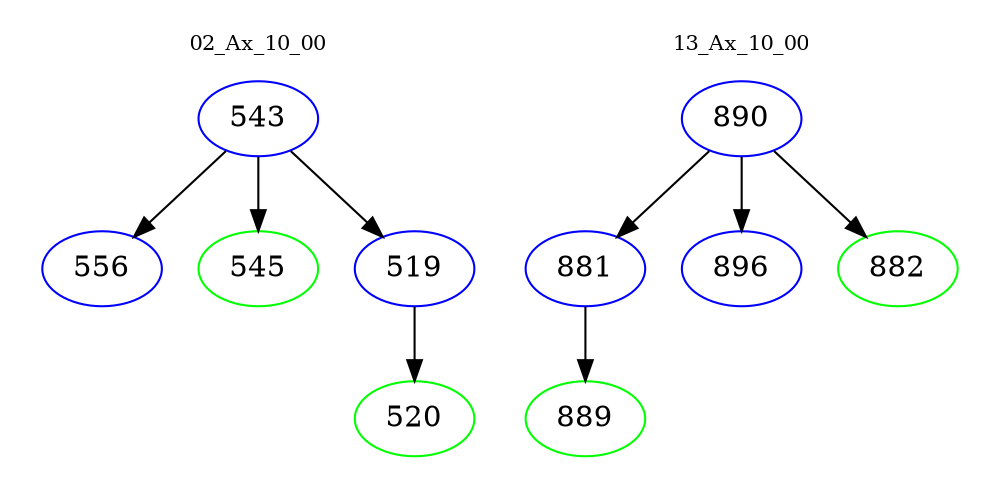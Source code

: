 digraph{
subgraph cluster_0 {
color = white
label = "02_Ax_10_00";
fontsize=10;
T0_543 [label="543", color="blue"]
T0_543 -> T0_556 [color="black"]
T0_556 [label="556", color="blue"]
T0_543 -> T0_545 [color="black"]
T0_545 [label="545", color="green"]
T0_543 -> T0_519 [color="black"]
T0_519 [label="519", color="blue"]
T0_519 -> T0_520 [color="black"]
T0_520 [label="520", color="green"]
}
subgraph cluster_1 {
color = white
label = "13_Ax_10_00";
fontsize=10;
T1_890 [label="890", color="blue"]
T1_890 -> T1_881 [color="black"]
T1_881 [label="881", color="blue"]
T1_881 -> T1_889 [color="black"]
T1_889 [label="889", color="green"]
T1_890 -> T1_896 [color="black"]
T1_896 [label="896", color="blue"]
T1_890 -> T1_882 [color="black"]
T1_882 [label="882", color="green"]
}
}
